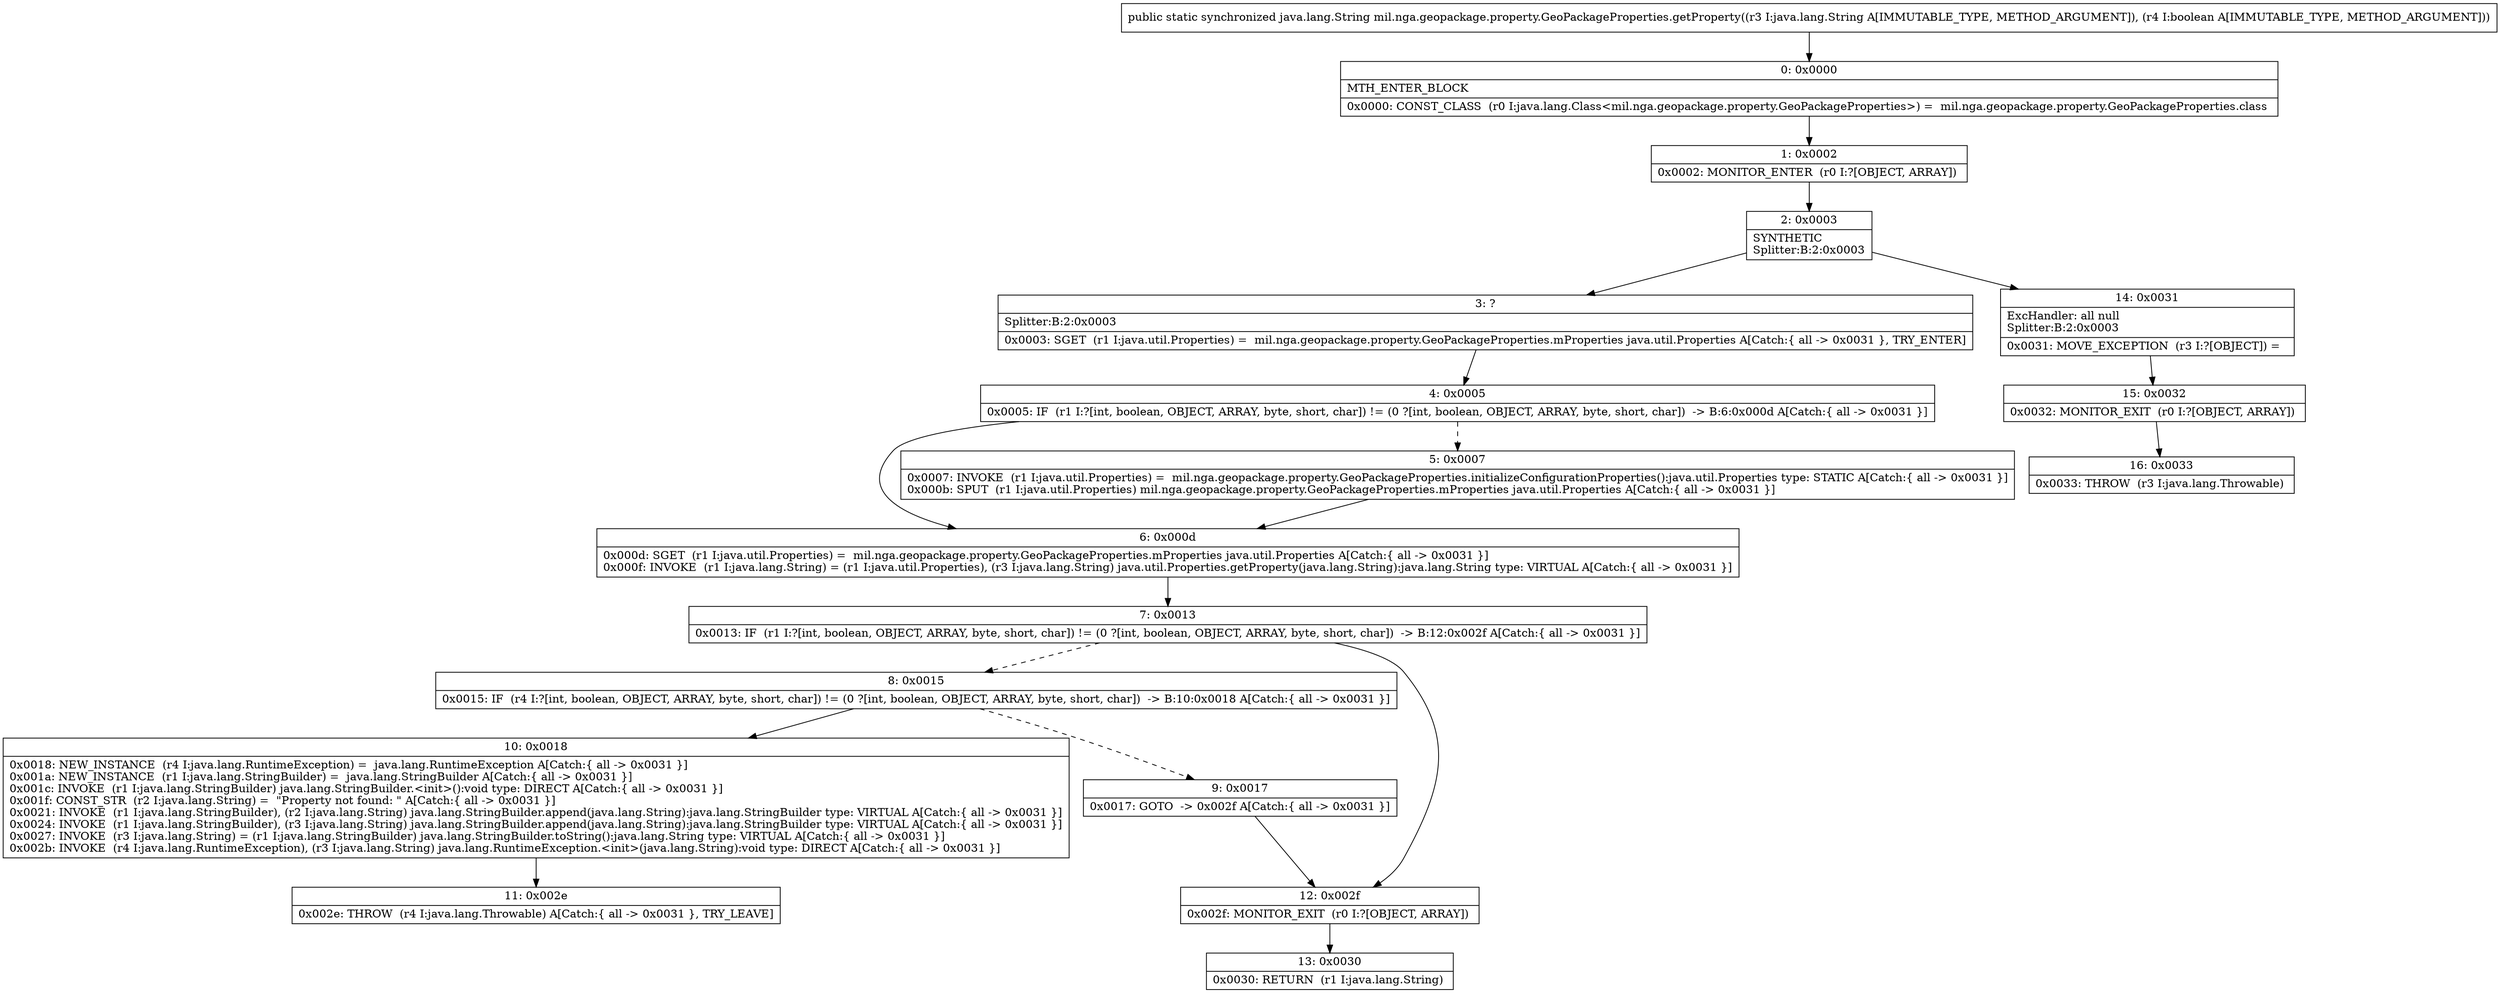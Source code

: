 digraph "CFG formil.nga.geopackage.property.GeoPackageProperties.getProperty(Ljava\/lang\/String;Z)Ljava\/lang\/String;" {
Node_0 [shape=record,label="{0\:\ 0x0000|MTH_ENTER_BLOCK\l|0x0000: CONST_CLASS  (r0 I:java.lang.Class\<mil.nga.geopackage.property.GeoPackageProperties\>) =  mil.nga.geopackage.property.GeoPackageProperties.class \l}"];
Node_1 [shape=record,label="{1\:\ 0x0002|0x0002: MONITOR_ENTER  (r0 I:?[OBJECT, ARRAY]) \l}"];
Node_2 [shape=record,label="{2\:\ 0x0003|SYNTHETIC\lSplitter:B:2:0x0003\l}"];
Node_3 [shape=record,label="{3\:\ ?|Splitter:B:2:0x0003\l|0x0003: SGET  (r1 I:java.util.Properties) =  mil.nga.geopackage.property.GeoPackageProperties.mProperties java.util.Properties A[Catch:\{ all \-\> 0x0031 \}, TRY_ENTER]\l}"];
Node_4 [shape=record,label="{4\:\ 0x0005|0x0005: IF  (r1 I:?[int, boolean, OBJECT, ARRAY, byte, short, char]) != (0 ?[int, boolean, OBJECT, ARRAY, byte, short, char])  \-\> B:6:0x000d A[Catch:\{ all \-\> 0x0031 \}]\l}"];
Node_5 [shape=record,label="{5\:\ 0x0007|0x0007: INVOKE  (r1 I:java.util.Properties) =  mil.nga.geopackage.property.GeoPackageProperties.initializeConfigurationProperties():java.util.Properties type: STATIC A[Catch:\{ all \-\> 0x0031 \}]\l0x000b: SPUT  (r1 I:java.util.Properties) mil.nga.geopackage.property.GeoPackageProperties.mProperties java.util.Properties A[Catch:\{ all \-\> 0x0031 \}]\l}"];
Node_6 [shape=record,label="{6\:\ 0x000d|0x000d: SGET  (r1 I:java.util.Properties) =  mil.nga.geopackage.property.GeoPackageProperties.mProperties java.util.Properties A[Catch:\{ all \-\> 0x0031 \}]\l0x000f: INVOKE  (r1 I:java.lang.String) = (r1 I:java.util.Properties), (r3 I:java.lang.String) java.util.Properties.getProperty(java.lang.String):java.lang.String type: VIRTUAL A[Catch:\{ all \-\> 0x0031 \}]\l}"];
Node_7 [shape=record,label="{7\:\ 0x0013|0x0013: IF  (r1 I:?[int, boolean, OBJECT, ARRAY, byte, short, char]) != (0 ?[int, boolean, OBJECT, ARRAY, byte, short, char])  \-\> B:12:0x002f A[Catch:\{ all \-\> 0x0031 \}]\l}"];
Node_8 [shape=record,label="{8\:\ 0x0015|0x0015: IF  (r4 I:?[int, boolean, OBJECT, ARRAY, byte, short, char]) != (0 ?[int, boolean, OBJECT, ARRAY, byte, short, char])  \-\> B:10:0x0018 A[Catch:\{ all \-\> 0x0031 \}]\l}"];
Node_9 [shape=record,label="{9\:\ 0x0017|0x0017: GOTO  \-\> 0x002f A[Catch:\{ all \-\> 0x0031 \}]\l}"];
Node_10 [shape=record,label="{10\:\ 0x0018|0x0018: NEW_INSTANCE  (r4 I:java.lang.RuntimeException) =  java.lang.RuntimeException A[Catch:\{ all \-\> 0x0031 \}]\l0x001a: NEW_INSTANCE  (r1 I:java.lang.StringBuilder) =  java.lang.StringBuilder A[Catch:\{ all \-\> 0x0031 \}]\l0x001c: INVOKE  (r1 I:java.lang.StringBuilder) java.lang.StringBuilder.\<init\>():void type: DIRECT A[Catch:\{ all \-\> 0x0031 \}]\l0x001f: CONST_STR  (r2 I:java.lang.String) =  \"Property not found: \" A[Catch:\{ all \-\> 0x0031 \}]\l0x0021: INVOKE  (r1 I:java.lang.StringBuilder), (r2 I:java.lang.String) java.lang.StringBuilder.append(java.lang.String):java.lang.StringBuilder type: VIRTUAL A[Catch:\{ all \-\> 0x0031 \}]\l0x0024: INVOKE  (r1 I:java.lang.StringBuilder), (r3 I:java.lang.String) java.lang.StringBuilder.append(java.lang.String):java.lang.StringBuilder type: VIRTUAL A[Catch:\{ all \-\> 0x0031 \}]\l0x0027: INVOKE  (r3 I:java.lang.String) = (r1 I:java.lang.StringBuilder) java.lang.StringBuilder.toString():java.lang.String type: VIRTUAL A[Catch:\{ all \-\> 0x0031 \}]\l0x002b: INVOKE  (r4 I:java.lang.RuntimeException), (r3 I:java.lang.String) java.lang.RuntimeException.\<init\>(java.lang.String):void type: DIRECT A[Catch:\{ all \-\> 0x0031 \}]\l}"];
Node_11 [shape=record,label="{11\:\ 0x002e|0x002e: THROW  (r4 I:java.lang.Throwable) A[Catch:\{ all \-\> 0x0031 \}, TRY_LEAVE]\l}"];
Node_12 [shape=record,label="{12\:\ 0x002f|0x002f: MONITOR_EXIT  (r0 I:?[OBJECT, ARRAY]) \l}"];
Node_13 [shape=record,label="{13\:\ 0x0030|0x0030: RETURN  (r1 I:java.lang.String) \l}"];
Node_14 [shape=record,label="{14\:\ 0x0031|ExcHandler: all null\lSplitter:B:2:0x0003\l|0x0031: MOVE_EXCEPTION  (r3 I:?[OBJECT]) =  \l}"];
Node_15 [shape=record,label="{15\:\ 0x0032|0x0032: MONITOR_EXIT  (r0 I:?[OBJECT, ARRAY]) \l}"];
Node_16 [shape=record,label="{16\:\ 0x0033|0x0033: THROW  (r3 I:java.lang.Throwable) \l}"];
MethodNode[shape=record,label="{public static synchronized java.lang.String mil.nga.geopackage.property.GeoPackageProperties.getProperty((r3 I:java.lang.String A[IMMUTABLE_TYPE, METHOD_ARGUMENT]), (r4 I:boolean A[IMMUTABLE_TYPE, METHOD_ARGUMENT])) }"];
MethodNode -> Node_0;
Node_0 -> Node_1;
Node_1 -> Node_2;
Node_2 -> Node_3;
Node_2 -> Node_14;
Node_3 -> Node_4;
Node_4 -> Node_5[style=dashed];
Node_4 -> Node_6;
Node_5 -> Node_6;
Node_6 -> Node_7;
Node_7 -> Node_8[style=dashed];
Node_7 -> Node_12;
Node_8 -> Node_9[style=dashed];
Node_8 -> Node_10;
Node_9 -> Node_12;
Node_10 -> Node_11;
Node_12 -> Node_13;
Node_14 -> Node_15;
Node_15 -> Node_16;
}

